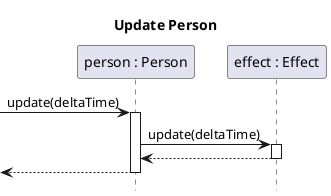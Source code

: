 @startuml person-update

title Update Person
hide footbox

participant "person : Person" as person
participant "effect : Effect" as effect

[-> person ++: update(deltaTime)
    person -> effect ++: update(deltaTime)
    return
return

@enduml
